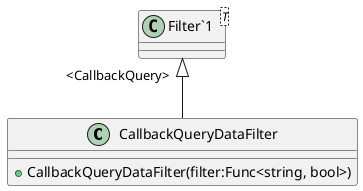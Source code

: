 @startuml
class CallbackQueryDataFilter {
    + CallbackQueryDataFilter(filter:Func<string, bool>)
}
class "Filter`1"<T> {
}
"Filter`1" "<CallbackQuery>" <|-- CallbackQueryDataFilter
@enduml
